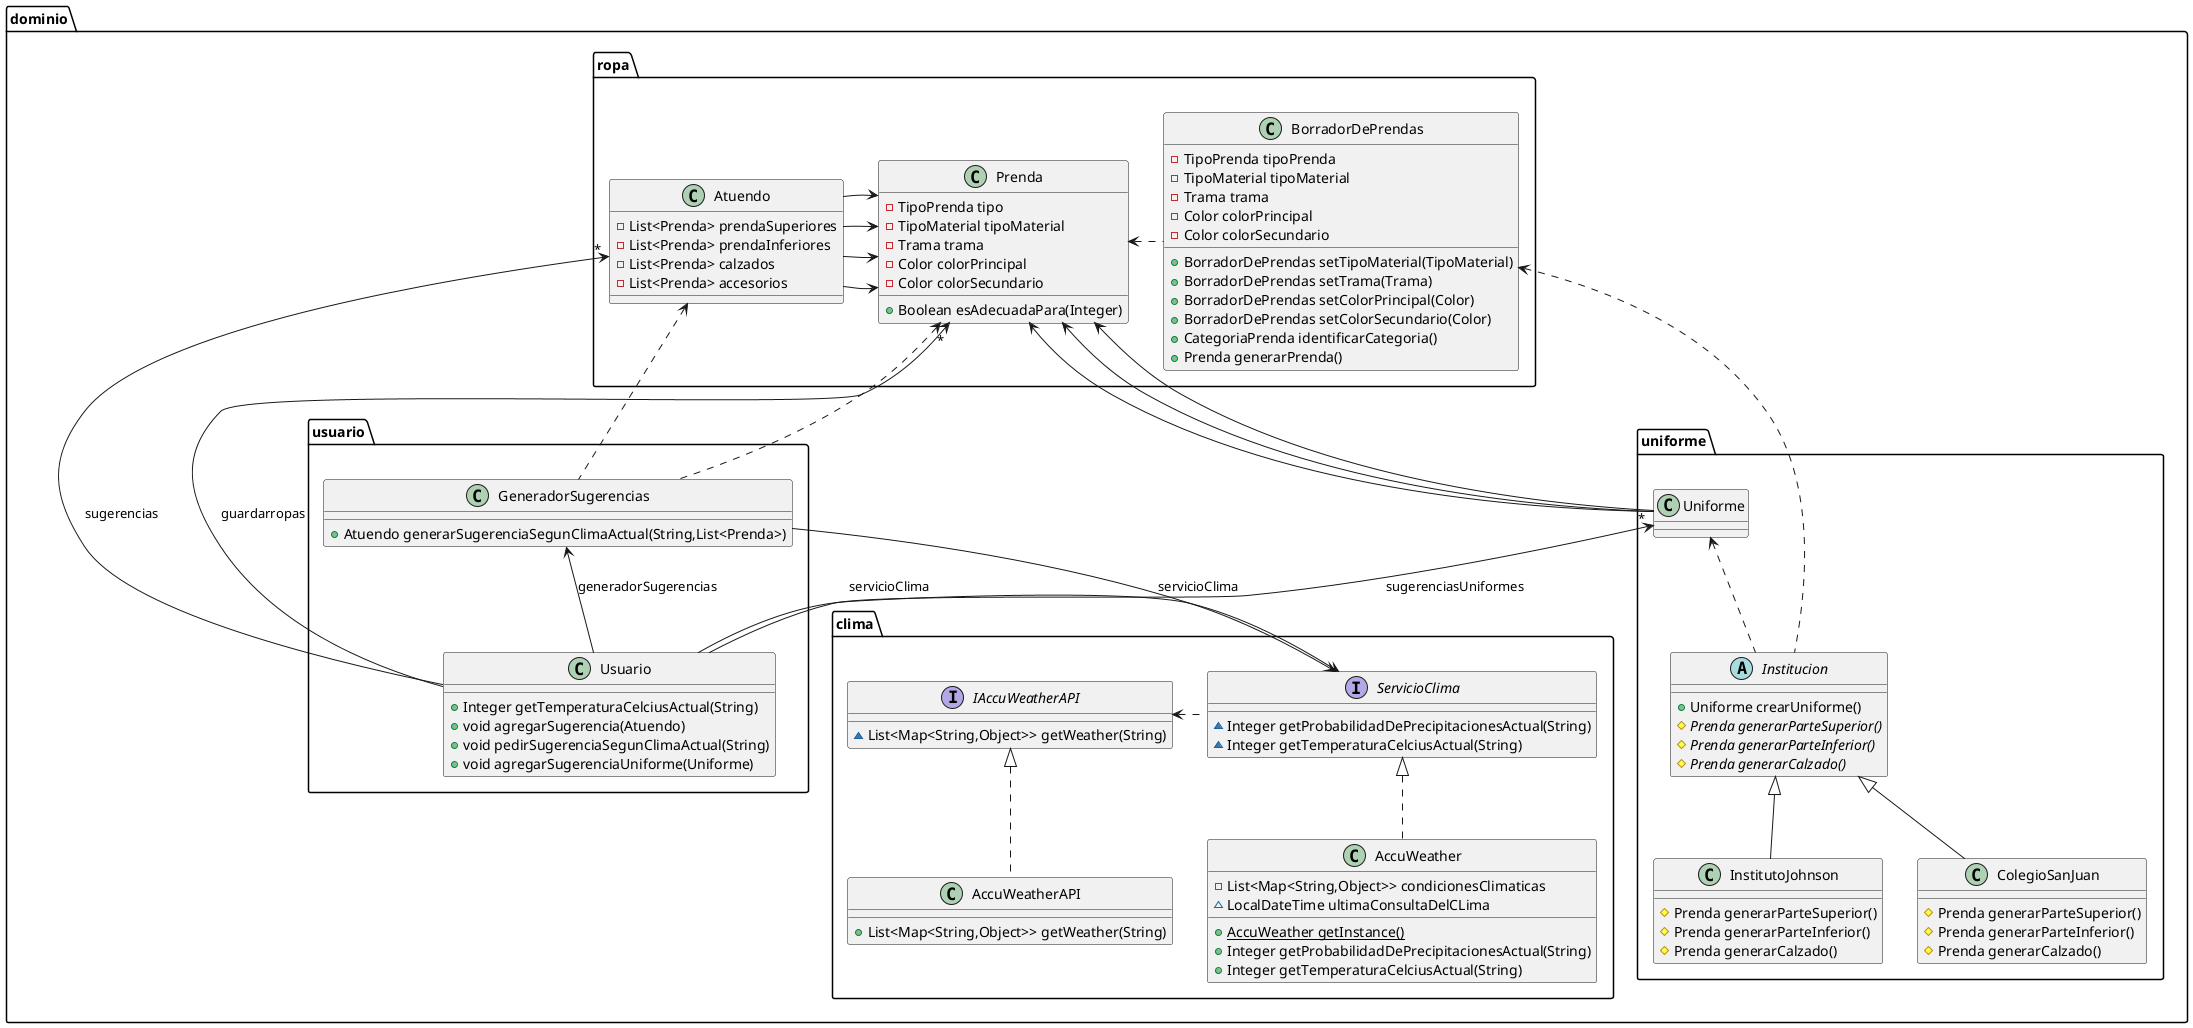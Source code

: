 @startuml
abstract class dominio.uniforme.Institucion {
+ Uniforme crearUniforme()
# {abstract}Prenda generarParteSuperior()
# {abstract}Prenda generarParteInferior()
# {abstract}Prenda generarCalzado()
}
class dominio.clima.AccuWeatherAPI {
+ List<Map<String,Object>> getWeather(String)
}
interface dominio.clima.IAccuWeatherAPI {
~ List<Map<String,Object>> getWeather(String)
}
class dominio.uniforme.InstitutoJohnson {
# Prenda generarParteSuperior()
# Prenda generarParteInferior()
# Prenda generarCalzado()
}
class dominio.usuario.Usuario {
+ Integer getTemperaturaCelciusActual(String)
+ void agregarSugerencia(Atuendo)
+ void pedirSugerenciaSegunClimaActual(String)
+ void agregarSugerenciaUniforme(Uniforme)
}
class dominio.ropa.BorradorDePrendas {
- TipoPrenda tipoPrenda
- TipoMaterial tipoMaterial
- Trama trama
- Color colorPrincipal
- Color colorSecundario
+ BorradorDePrendas setTipoMaterial(TipoMaterial)
+ BorradorDePrendas setTrama(Trama)
+ BorradorDePrendas setColorPrincipal(Color)
+ BorradorDePrendas setColorSecundario(Color)
+ CategoriaPrenda identificarCategoria()
+ Prenda generarPrenda()
}
class dominio.clima.AccuWeather {
- List<Map<String,Object>> condicionesClimaticas
~ LocalDateTime ultimaConsultaDelCLima
+ {static} AccuWeather getInstance()
+ Integer getProbabilidadDePrecipitacionesActual(String)
+ Integer getTemperaturaCelciusActual(String)
}
class dominio.uniforme.ColegioSanJuan {
# Prenda generarParteSuperior()
# Prenda generarParteInferior()
# Prenda generarCalzado()
}
class dominio.usuario.GeneradorSugerencias {
+ Atuendo generarSugerenciaSegunClimaActual(String,List<Prenda>)
}
interface dominio.clima.ServicioClima {
~ Integer getProbabilidadDePrecipitacionesActual(String)
~ Integer getTemperaturaCelciusActual(String)
}
class dominio.uniforme.Uniforme {
}
class dominio.ropa.Prenda {
- TipoPrenda tipo
- TipoMaterial tipoMaterial
- Trama trama
- Color colorPrincipal
- Color colorSecundario
+ Boolean esAdecuadaPara(Integer)
}
class dominio.ropa.Atuendo {
- List<Prenda> prendaSuperiores
- List<Prenda> prendaInferiores
- List<Prenda> calzados
- List<Prenda> accesorios
}

dominio.uniforme.Institucion <|-- dominio.uniforme.InstitutoJohnson
dominio.uniforme.Institucion <|-- dominio.uniforme.ColegioSanJuan
dominio.ropa.Prenda <-- dominio.uniforme.Uniforme
dominio.ropa.Prenda <-- dominio.uniforme.Uniforme
dominio.ropa.Prenda <-- dominio.uniforme.Uniforme
dominio.ropa.Prenda <--left dominio.ropa.Atuendo
dominio.ropa.Prenda <-- dominio.ropa.Atuendo
dominio.ropa.Prenda <-- dominio.ropa.Atuendo
dominio.ropa.Prenda <-- dominio.ropa.Atuendo
dominio.uniforme.Uniforme "*" <-- dominio.usuario.Usuario: sugerenciasUniformes
dominio.uniforme.Uniforme <.. dominio.uniforme.Institucion
dominio.ropa.BorradorDePrendas <.. dominio.uniforme.Institucion
dominio.ropa.Prenda <..right dominio.ropa.BorradorDePrendas

dominio.ropa.Prenda "*" <-- dominio.usuario.Usuario: guardarropas
dominio.ropa.Atuendo "*" <-- dominio.usuario.Usuario: sugerencias
dominio.usuario.GeneradorSugerencias <-- dominio.usuario.Usuario: generadorSugerencias
dominio.clima.ServicioClima <--left dominio.usuario.Usuario: servicioClima
dominio.clima.ServicioClima <-- dominio.usuario.GeneradorSugerencias: servicioClima
dominio.clima.IAccuWeatherAPI <..right dominio.clima.ServicioClima
dominio.ropa.Atuendo <.. dominio.usuario.GeneradorSugerencias
dominio.ropa.Prenda <.. dominio.usuario.GeneradorSugerencias

dominio.clima.IAccuWeatherAPI <|.. dominio.clima.AccuWeatherAPI
dominio.clima.ServicioClima <|.. dominio.clima.AccuWeather
@enduml